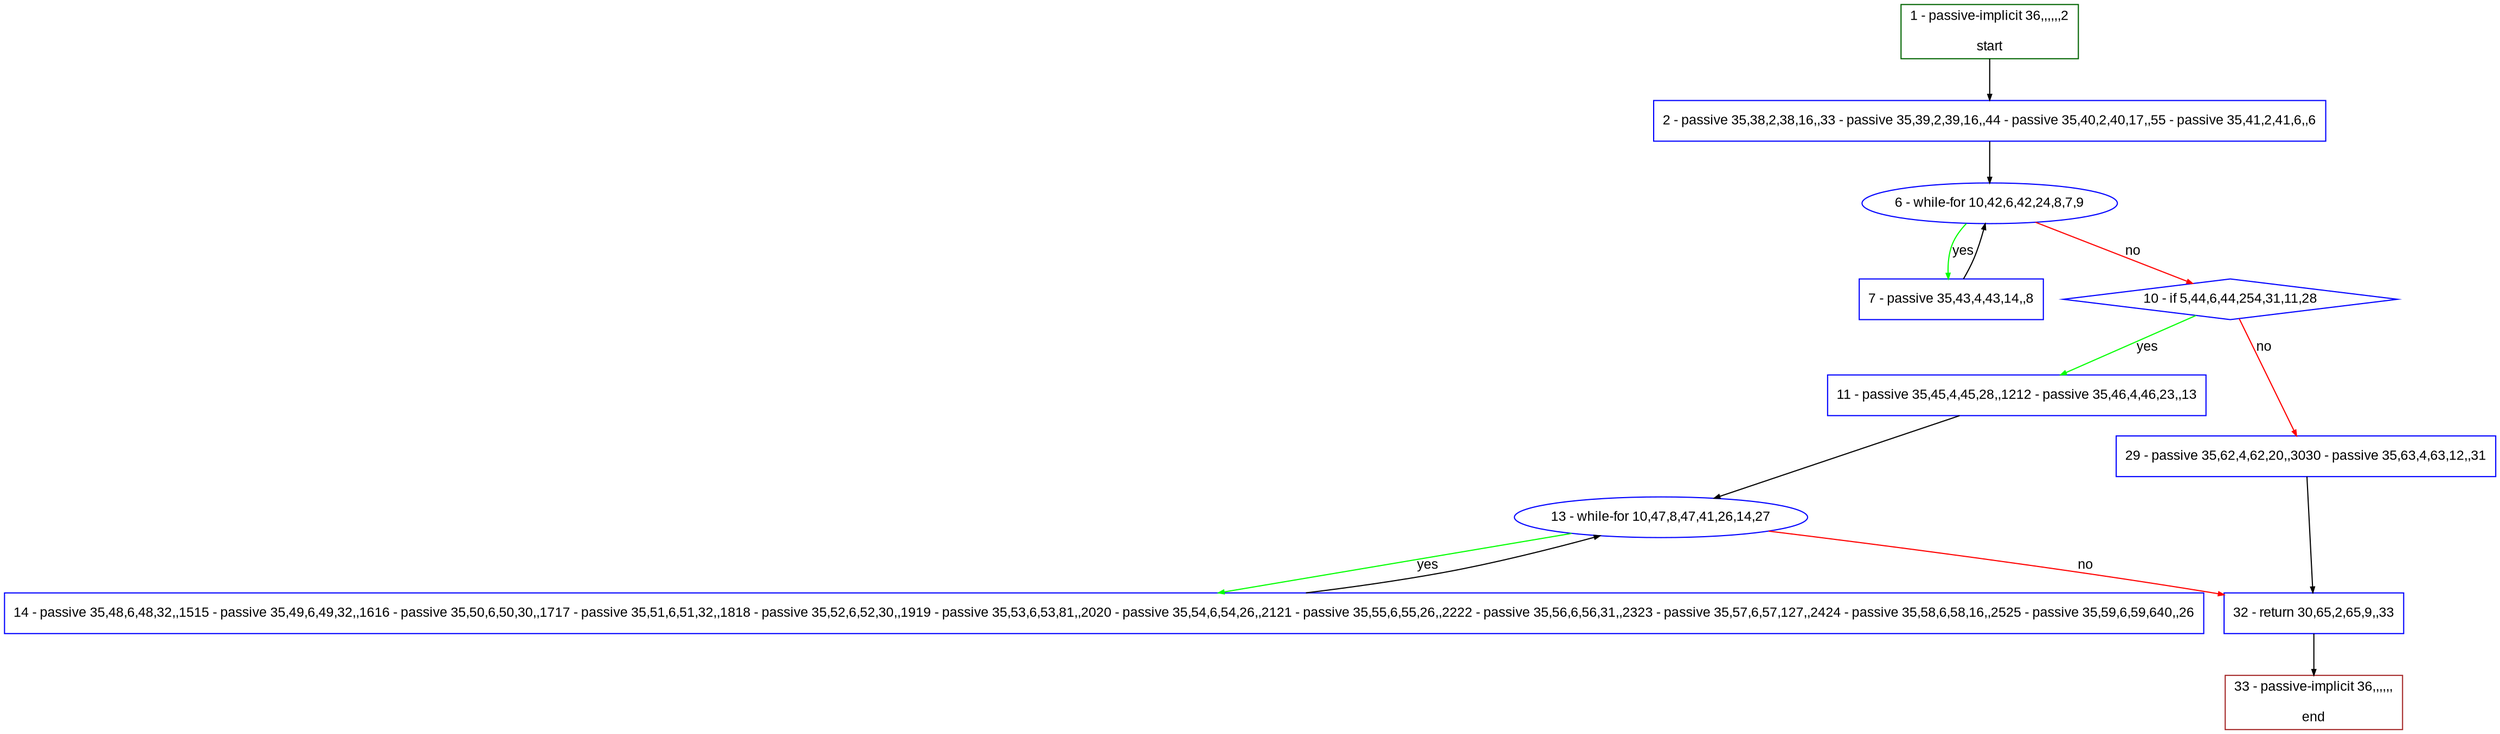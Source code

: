 digraph "" {
  graph [pack="true", label="", fontsize="12", packmode="clust", fontname="Arial", fillcolor="#FFFFCC", bgcolor="white", style="rounded,filled", compound="true"];
  node [node_initialized="no", label="", color="grey", fontsize="12", fillcolor="white", fontname="Arial", style="filled", shape="rectangle", compound="true", fixedsize="false"];
  edge [fontcolor="black", arrowhead="normal", arrowtail="none", arrowsize="0.5", ltail="", label="", color="black", fontsize="12", lhead="", fontname="Arial", dir="forward", compound="true"];
  __N1 [label="2 - passive 35,38,2,38,16,,33 - passive 35,39,2,39,16,,44 - passive 35,40,2,40,17,,55 - passive 35,41,2,41,6,,6", color="#0000ff", fillcolor="#ffffff", style="filled", shape="box"];
  __N2 [label="1 - passive-implicit 36,,,,,,2\n\nstart", color="#006400", fillcolor="#ffffff", style="filled", shape="box"];
  __N3 [label="6 - while-for 10,42,6,42,24,8,7,9", color="#0000ff", fillcolor="#ffffff", style="filled", shape="oval"];
  __N4 [label="7 - passive 35,43,4,43,14,,8", color="#0000ff", fillcolor="#ffffff", style="filled", shape="box"];
  __N5 [label="10 - if 5,44,6,44,254,31,11,28", color="#0000ff", fillcolor="#ffffff", style="filled", shape="diamond"];
  __N6 [label="11 - passive 35,45,4,45,28,,1212 - passive 35,46,4,46,23,,13", color="#0000ff", fillcolor="#ffffff", style="filled", shape="box"];
  __N7 [label="29 - passive 35,62,4,62,20,,3030 - passive 35,63,4,63,12,,31", color="#0000ff", fillcolor="#ffffff", style="filled", shape="box"];
  __N8 [label="13 - while-for 10,47,8,47,41,26,14,27", color="#0000ff", fillcolor="#ffffff", style="filled", shape="oval"];
  __N9 [label="14 - passive 35,48,6,48,32,,1515 - passive 35,49,6,49,32,,1616 - passive 35,50,6,50,30,,1717 - passive 35,51,6,51,32,,1818 - passive 35,52,6,52,30,,1919 - passive 35,53,6,53,81,,2020 - passive 35,54,6,54,26,,2121 - passive 35,55,6,55,26,,2222 - passive 35,56,6,56,31,,2323 - passive 35,57,6,57,127,,2424 - passive 35,58,6,58,16,,2525 - passive 35,59,6,59,640,,26", color="#0000ff", fillcolor="#ffffff", style="filled", shape="box"];
  __N10 [label="32 - return 30,65,2,65,9,,33", color="#0000ff", fillcolor="#ffffff", style="filled", shape="box"];
  __N11 [label="33 - passive-implicit 36,,,,,,\n\nend", color="#a52a2a", fillcolor="#ffffff", style="filled", shape="box"];
  __N2 -> __N1 [arrowhead="normal", arrowtail="none", color="#000000", label="", dir="forward"];
  __N1 -> __N3 [arrowhead="normal", arrowtail="none", color="#000000", label="", dir="forward"];
  __N3 -> __N4 [arrowhead="normal", arrowtail="none", color="#00ff00", label="yes", dir="forward"];
  __N4 -> __N3 [arrowhead="normal", arrowtail="none", color="#000000", label="", dir="forward"];
  __N3 -> __N5 [arrowhead="normal", arrowtail="none", color="#ff0000", label="no", dir="forward"];
  __N5 -> __N6 [arrowhead="normal", arrowtail="none", color="#00ff00", label="yes", dir="forward"];
  __N5 -> __N7 [arrowhead="normal", arrowtail="none", color="#ff0000", label="no", dir="forward"];
  __N6 -> __N8 [arrowhead="normal", arrowtail="none", color="#000000", label="", dir="forward"];
  __N8 -> __N9 [arrowhead="normal", arrowtail="none", color="#00ff00", label="yes", dir="forward"];
  __N9 -> __N8 [arrowhead="normal", arrowtail="none", color="#000000", label="", dir="forward"];
  __N8 -> __N10 [arrowhead="normal", arrowtail="none", color="#ff0000", label="no", dir="forward"];
  __N7 -> __N10 [arrowhead="normal", arrowtail="none", color="#000000", label="", dir="forward"];
  __N10 -> __N11 [arrowhead="normal", arrowtail="none", color="#000000", label="", dir="forward"];
}

